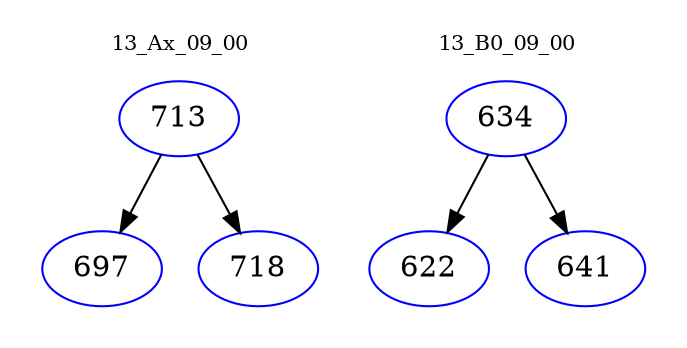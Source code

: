 digraph{
subgraph cluster_0 {
color = white
label = "13_Ax_09_00";
fontsize=10;
T0_713 [label="713", color="blue"]
T0_713 -> T0_697 [color="black"]
T0_697 [label="697", color="blue"]
T0_713 -> T0_718 [color="black"]
T0_718 [label="718", color="blue"]
}
subgraph cluster_1 {
color = white
label = "13_B0_09_00";
fontsize=10;
T1_634 [label="634", color="blue"]
T1_634 -> T1_622 [color="black"]
T1_622 [label="622", color="blue"]
T1_634 -> T1_641 [color="black"]
T1_641 [label="641", color="blue"]
}
}
